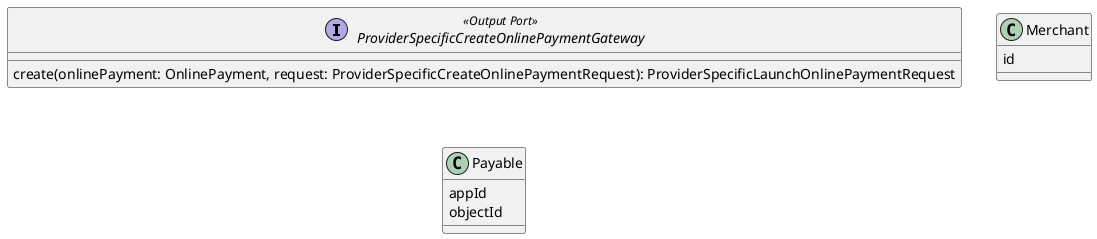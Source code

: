 @startuml
interface ProviderSpecificCreateOnlinePaymentGateway <<Output Port>> {
   {method} create(onlinePayment: OnlinePayment, request: ProviderSpecificCreateOnlinePaymentRequest): ProviderSpecificLaunchOnlinePaymentRequest
}

class Merchant {
   {field} id
}

class Payable {
   {field} appId
   {field} objectId
}

@enduml